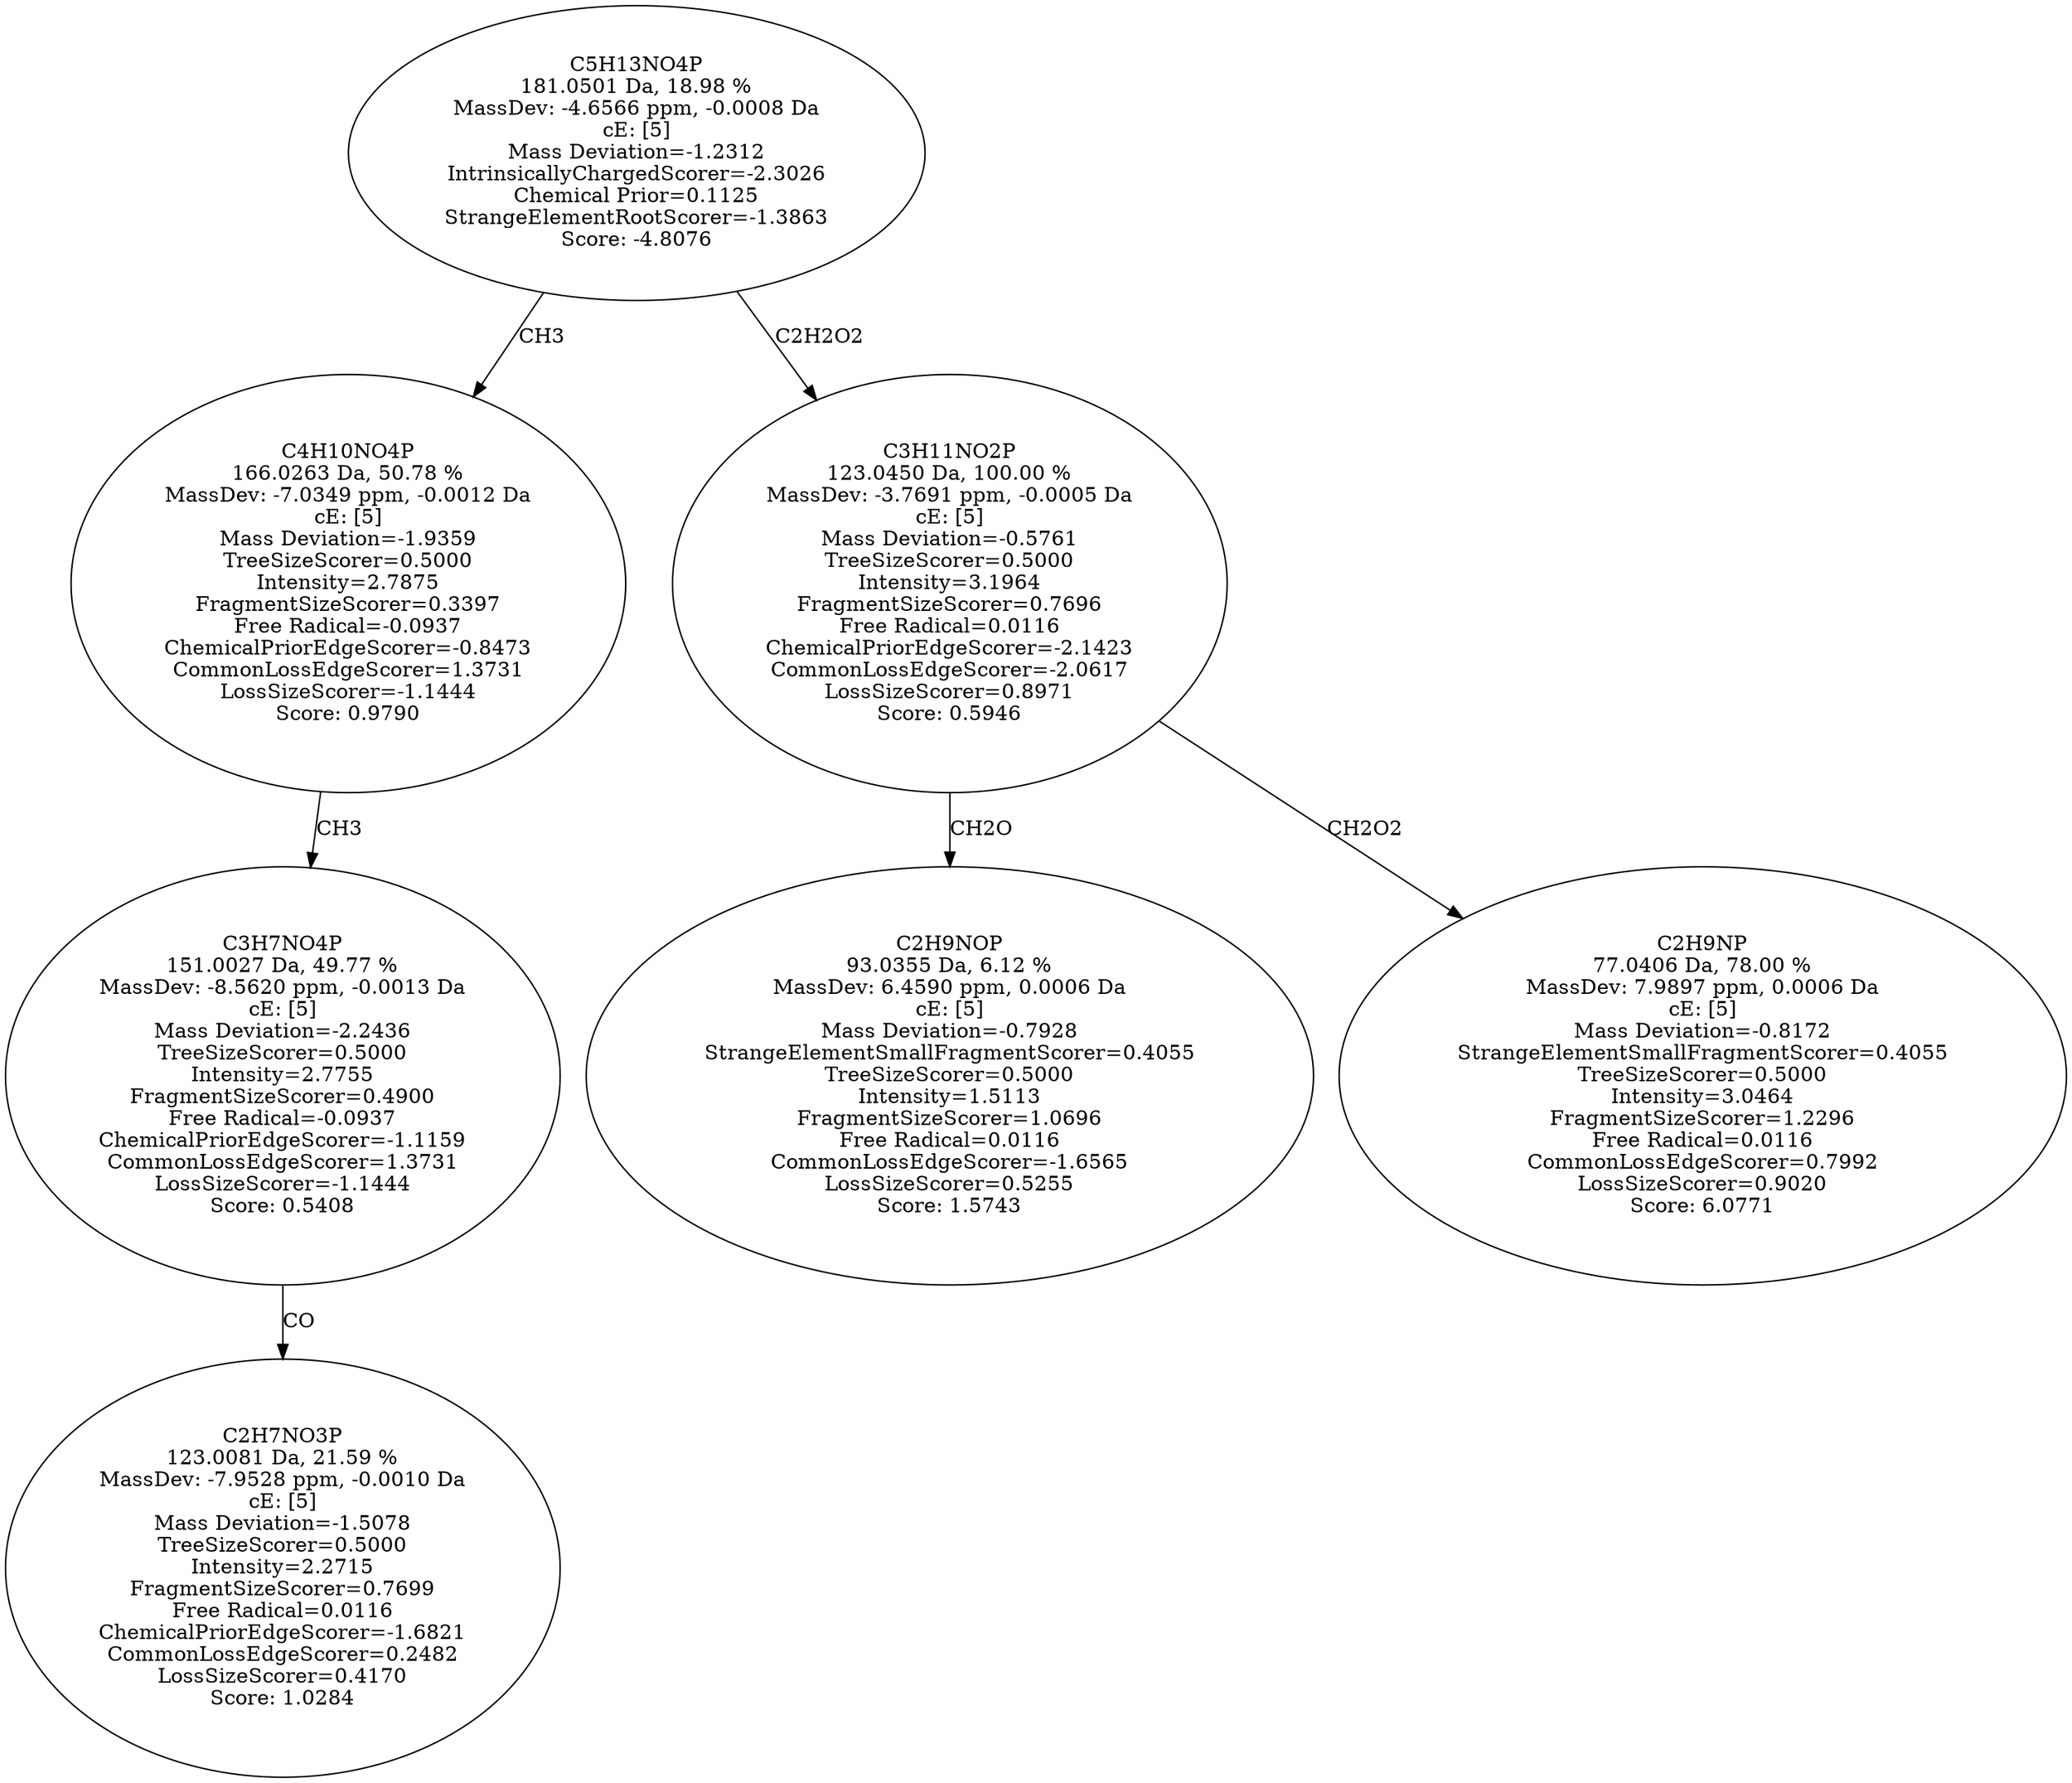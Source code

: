strict digraph {
v1 [label="C2H7NO3P\n123.0081 Da, 21.59 %\nMassDev: -7.9528 ppm, -0.0010 Da\ncE: [5]\nMass Deviation=-1.5078\nTreeSizeScorer=0.5000\nIntensity=2.2715\nFragmentSizeScorer=0.7699\nFree Radical=0.0116\nChemicalPriorEdgeScorer=-1.6821\nCommonLossEdgeScorer=0.2482\nLossSizeScorer=0.4170\nScore: 1.0284"];
v2 [label="C3H7NO4P\n151.0027 Da, 49.77 %\nMassDev: -8.5620 ppm, -0.0013 Da\ncE: [5]\nMass Deviation=-2.2436\nTreeSizeScorer=0.5000\nIntensity=2.7755\nFragmentSizeScorer=0.4900\nFree Radical=-0.0937\nChemicalPriorEdgeScorer=-1.1159\nCommonLossEdgeScorer=1.3731\nLossSizeScorer=-1.1444\nScore: 0.5408"];
v3 [label="C4H10NO4P\n166.0263 Da, 50.78 %\nMassDev: -7.0349 ppm, -0.0012 Da\ncE: [5]\nMass Deviation=-1.9359\nTreeSizeScorer=0.5000\nIntensity=2.7875\nFragmentSizeScorer=0.3397\nFree Radical=-0.0937\nChemicalPriorEdgeScorer=-0.8473\nCommonLossEdgeScorer=1.3731\nLossSizeScorer=-1.1444\nScore: 0.9790"];
v4 [label="C2H9NOP\n93.0355 Da, 6.12 %\nMassDev: 6.4590 ppm, 0.0006 Da\ncE: [5]\nMass Deviation=-0.7928\nStrangeElementSmallFragmentScorer=0.4055\nTreeSizeScorer=0.5000\nIntensity=1.5113\nFragmentSizeScorer=1.0696\nFree Radical=0.0116\nCommonLossEdgeScorer=-1.6565\nLossSizeScorer=0.5255\nScore: 1.5743"];
v5 [label="C2H9NP\n77.0406 Da, 78.00 %\nMassDev: 7.9897 ppm, 0.0006 Da\ncE: [5]\nMass Deviation=-0.8172\nStrangeElementSmallFragmentScorer=0.4055\nTreeSizeScorer=0.5000\nIntensity=3.0464\nFragmentSizeScorer=1.2296\nFree Radical=0.0116\nCommonLossEdgeScorer=0.7992\nLossSizeScorer=0.9020\nScore: 6.0771"];
v6 [label="C3H11NO2P\n123.0450 Da, 100.00 %\nMassDev: -3.7691 ppm, -0.0005 Da\ncE: [5]\nMass Deviation=-0.5761\nTreeSizeScorer=0.5000\nIntensity=3.1964\nFragmentSizeScorer=0.7696\nFree Radical=0.0116\nChemicalPriorEdgeScorer=-2.1423\nCommonLossEdgeScorer=-2.0617\nLossSizeScorer=0.8971\nScore: 0.5946"];
v7 [label="C5H13NO4P\n181.0501 Da, 18.98 %\nMassDev: -4.6566 ppm, -0.0008 Da\ncE: [5]\nMass Deviation=-1.2312\nIntrinsicallyChargedScorer=-2.3026\nChemical Prior=0.1125\nStrangeElementRootScorer=-1.3863\nScore: -4.8076"];
v2 -> v1 [label="CO"];
v3 -> v2 [label="CH3"];
v7 -> v3 [label="CH3"];
v6 -> v4 [label="CH2O"];
v6 -> v5 [label="CH2O2"];
v7 -> v6 [label="C2H2O2"];
}